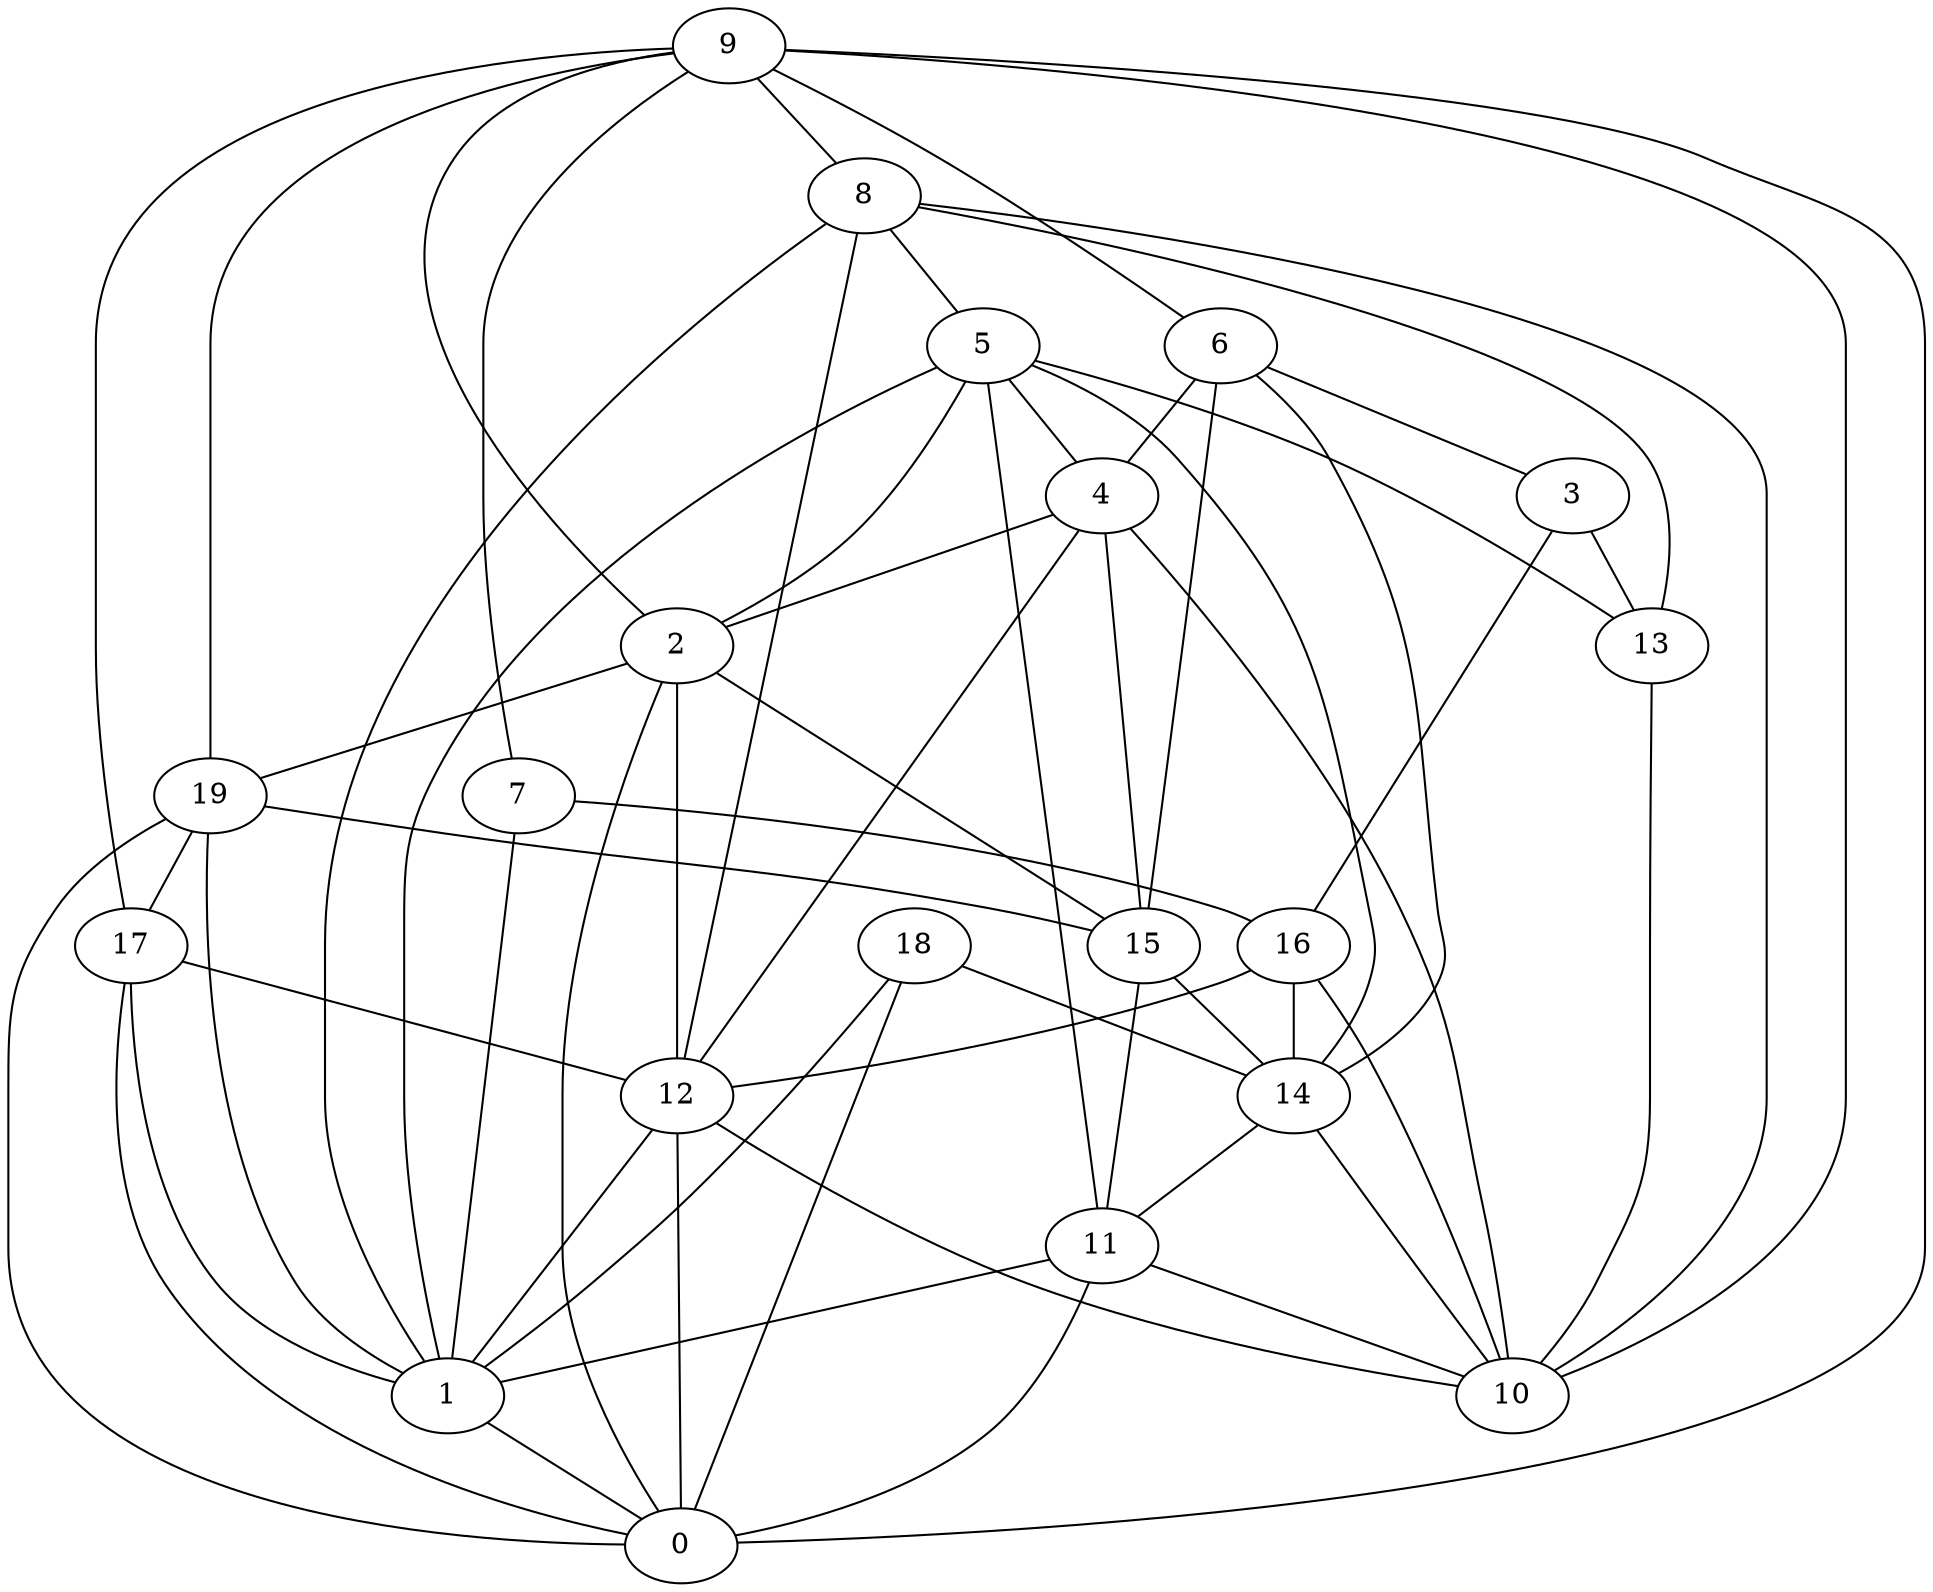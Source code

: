 digraph GG_graph {

subgraph G_graph {
edge [color = black]
"5" -> "2" [dir = none]
"4" -> "15" [dir = none]
"16" -> "12" [dir = none]
"3" -> "13" [dir = none]
"2" -> "0" [dir = none]
"2" -> "19" [dir = none]
"15" -> "14" [dir = none]
"1" -> "0" [dir = none]
"9" -> "6" [dir = none]
"9" -> "2" [dir = none]
"7" -> "1" [dir = none]
"12" -> "0" [dir = none]
"8" -> "10" [dir = none]
"8" -> "1" [dir = none]
"18" -> "0" [dir = none]
"11" -> "0" [dir = none]
"19" -> "17" [dir = none]
"19" -> "15" [dir = none]
"6" -> "3" [dir = none]
"12" -> "1" [dir = none]
"8" -> "12" [dir = none]
"8" -> "5" [dir = none]
"17" -> "0" [dir = none]
"15" -> "11" [dir = none]
"9" -> "10" [dir = none]
"5" -> "14" [dir = none]
"6" -> "15" [dir = none]
"2" -> "15" [dir = none]
"5" -> "4" [dir = none]
"7" -> "16" [dir = none]
"9" -> "7" [dir = none]
"5" -> "11" [dir = none]
"14" -> "11" [dir = none]
"9" -> "17" [dir = none]
"16" -> "10" [dir = none]
"9" -> "8" [dir = none]
"9" -> "19" [dir = none]
"14" -> "10" [dir = none]
"19" -> "1" [dir = none]
"5" -> "13" [dir = none]
"4" -> "10" [dir = none]
"4" -> "12" [dir = none]
"11" -> "10" [dir = none]
"17" -> "1" [dir = none]
"19" -> "0" [dir = none]
"11" -> "1" [dir = none]
"5" -> "1" [dir = none]
"17" -> "12" [dir = none]
"2" -> "12" [dir = none]
"6" -> "14" [dir = none]
"9" -> "0" [dir = none]
"4" -> "2" [dir = none]
"16" -> "14" [dir = none]
"13" -> "10" [dir = none]
"3" -> "16" [dir = none]
"18" -> "14" [dir = none]
"12" -> "10" [dir = none]
"8" -> "13" [dir = none]
"6" -> "4" [dir = none]
"18" -> "1" [dir = none]
}

}

